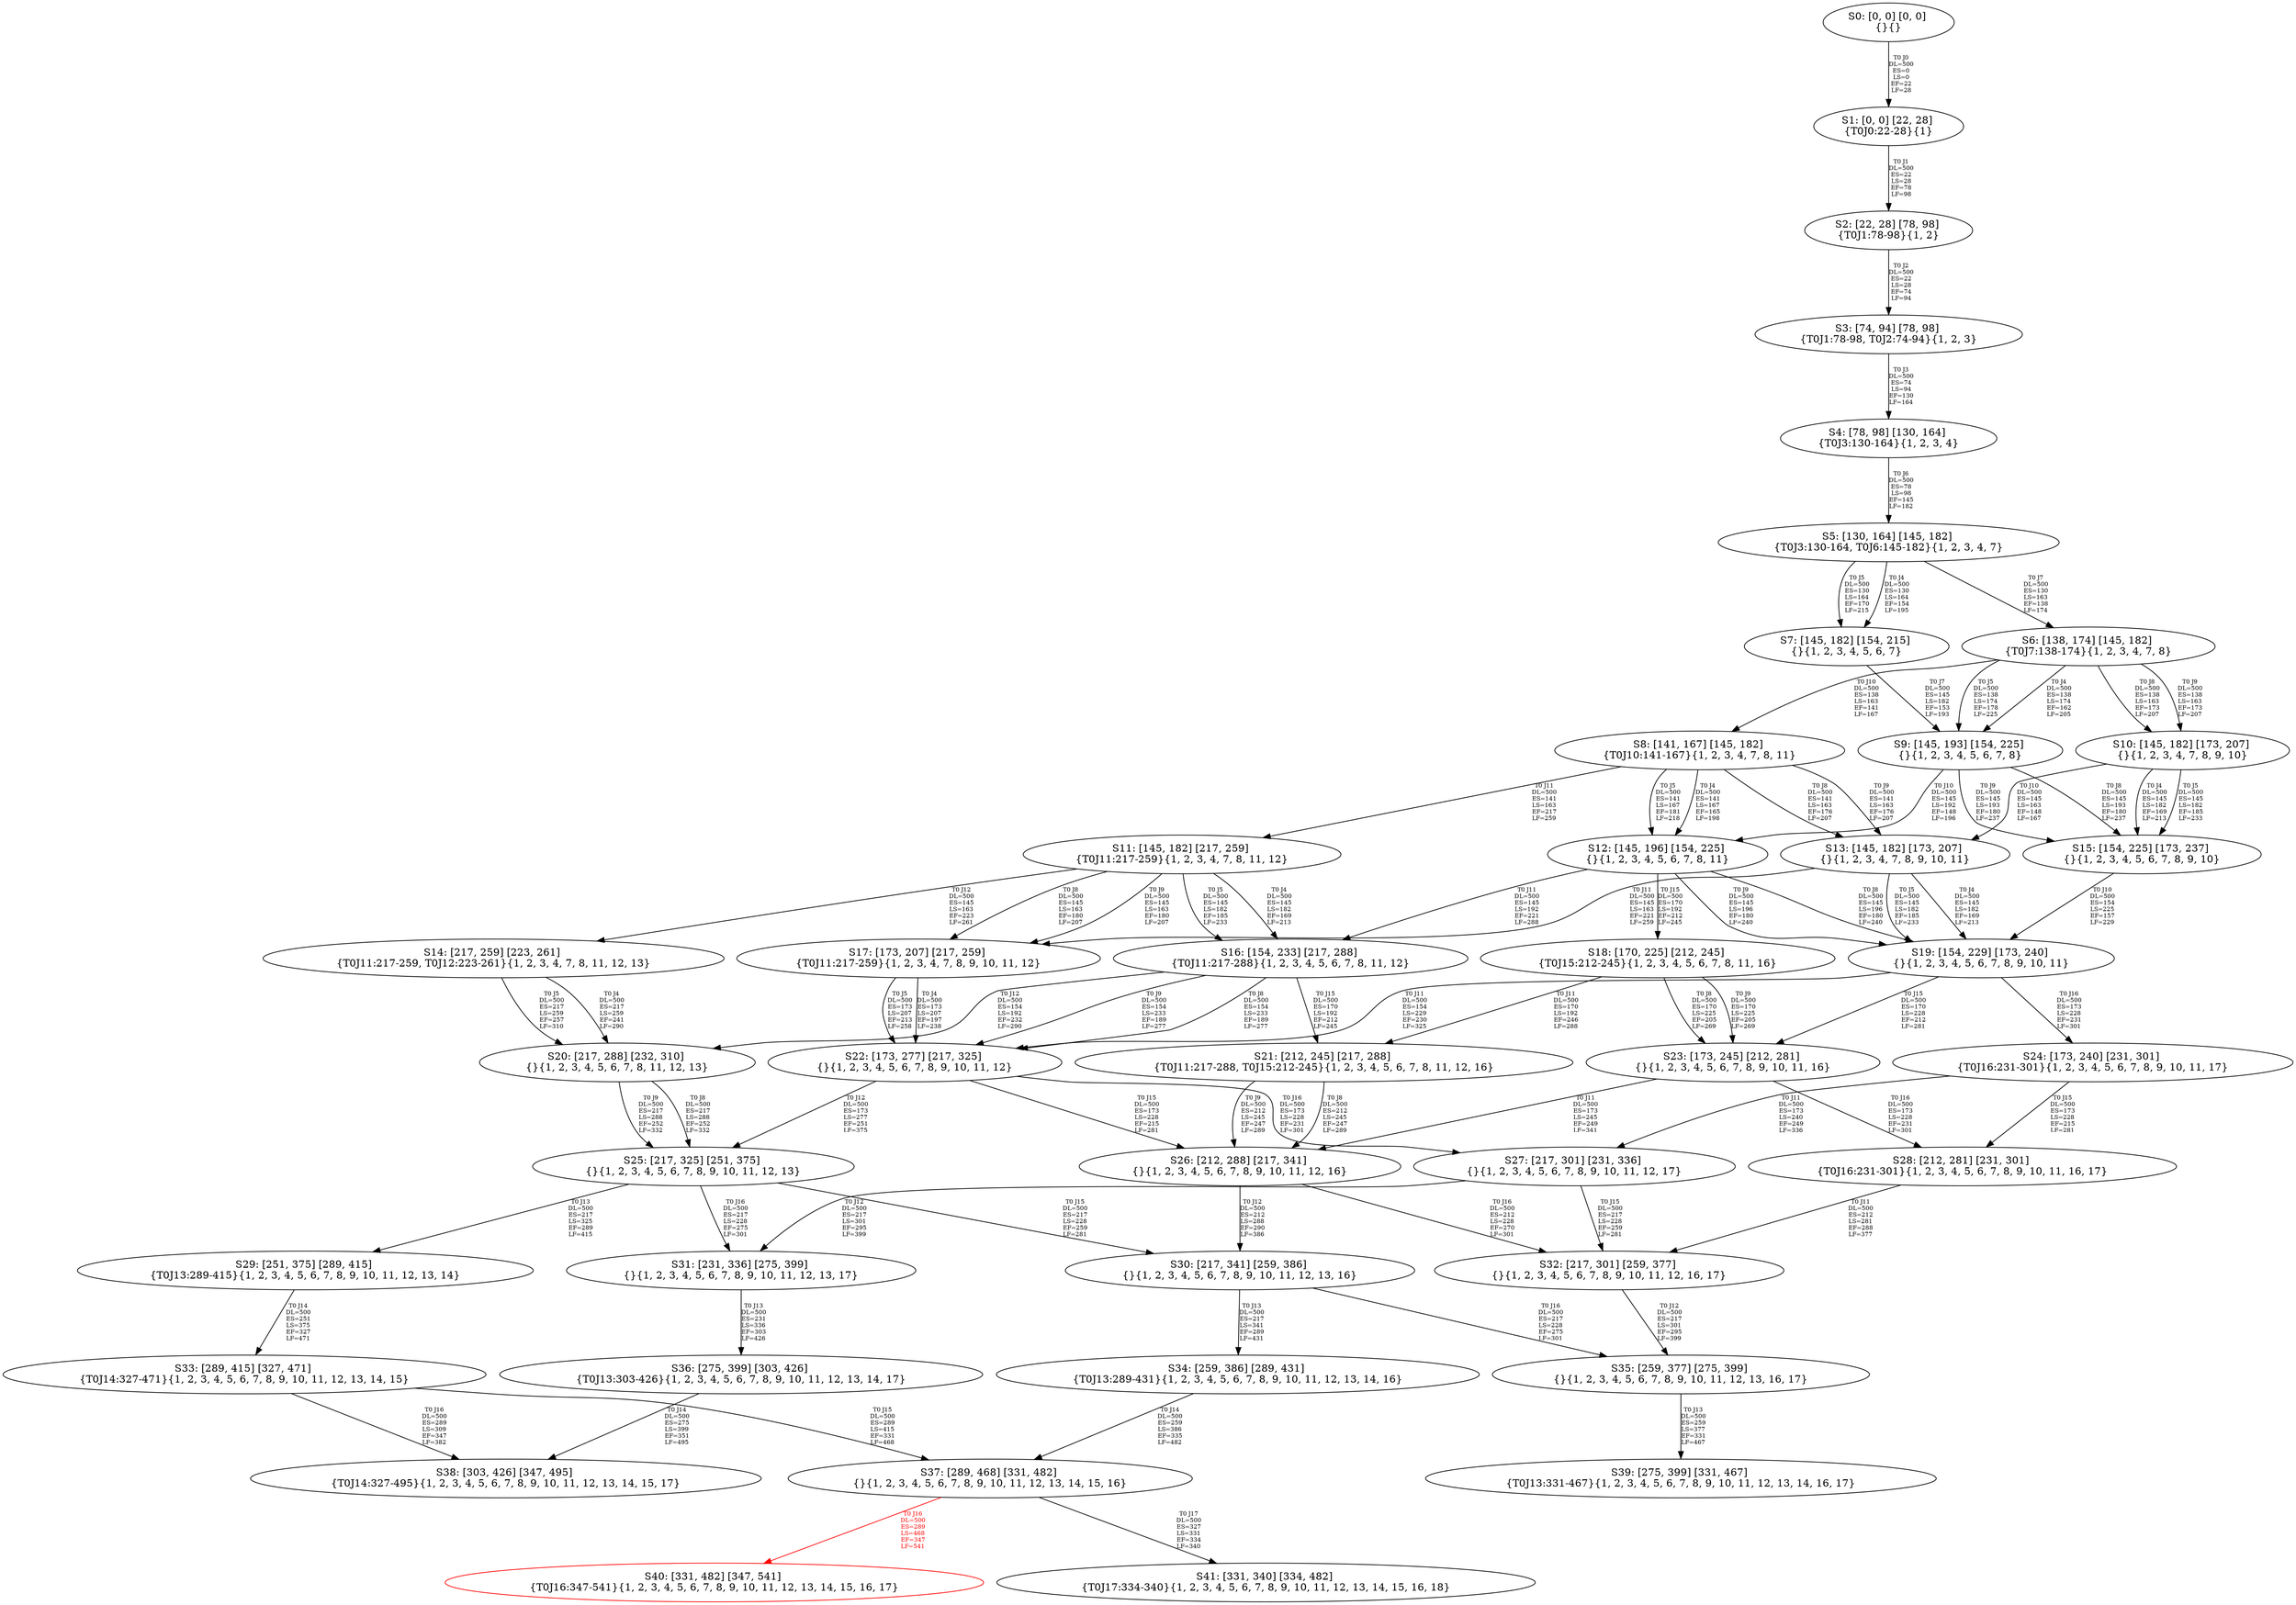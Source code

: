 digraph {
	S0[label="S0: [0, 0] [0, 0] \n{}{}"];
	S1[label="S1: [0, 0] [22, 28] \n{T0J0:22-28}{1}"];
	S2[label="S2: [22, 28] [78, 98] \n{T0J1:78-98}{1, 2}"];
	S3[label="S3: [74, 94] [78, 98] \n{T0J1:78-98, T0J2:74-94}{1, 2, 3}"];
	S4[label="S4: [78, 98] [130, 164] \n{T0J3:130-164}{1, 2, 3, 4}"];
	S5[label="S5: [130, 164] [145, 182] \n{T0J3:130-164, T0J6:145-182}{1, 2, 3, 4, 7}"];
	S6[label="S6: [138, 174] [145, 182] \n{T0J7:138-174}{1, 2, 3, 4, 7, 8}"];
	S7[label="S7: [145, 182] [154, 215] \n{}{1, 2, 3, 4, 5, 6, 7}"];
	S8[label="S8: [141, 167] [145, 182] \n{T0J10:141-167}{1, 2, 3, 4, 7, 8, 11}"];
	S9[label="S9: [145, 193] [154, 225] \n{}{1, 2, 3, 4, 5, 6, 7, 8}"];
	S10[label="S10: [145, 182] [173, 207] \n{}{1, 2, 3, 4, 7, 8, 9, 10}"];
	S11[label="S11: [145, 182] [217, 259] \n{T0J11:217-259}{1, 2, 3, 4, 7, 8, 11, 12}"];
	S12[label="S12: [145, 196] [154, 225] \n{}{1, 2, 3, 4, 5, 6, 7, 8, 11}"];
	S13[label="S13: [145, 182] [173, 207] \n{}{1, 2, 3, 4, 7, 8, 9, 10, 11}"];
	S14[label="S14: [217, 259] [223, 261] \n{T0J11:217-259, T0J12:223-261}{1, 2, 3, 4, 7, 8, 11, 12, 13}"];
	S15[label="S15: [154, 225] [173, 237] \n{}{1, 2, 3, 4, 5, 6, 7, 8, 9, 10}"];
	S16[label="S16: [154, 233] [217, 288] \n{T0J11:217-288}{1, 2, 3, 4, 5, 6, 7, 8, 11, 12}"];
	S17[label="S17: [173, 207] [217, 259] \n{T0J11:217-259}{1, 2, 3, 4, 7, 8, 9, 10, 11, 12}"];
	S18[label="S18: [170, 225] [212, 245] \n{T0J15:212-245}{1, 2, 3, 4, 5, 6, 7, 8, 11, 16}"];
	S19[label="S19: [154, 229] [173, 240] \n{}{1, 2, 3, 4, 5, 6, 7, 8, 9, 10, 11}"];
	S20[label="S20: [217, 288] [232, 310] \n{}{1, 2, 3, 4, 5, 6, 7, 8, 11, 12, 13}"];
	S21[label="S21: [212, 245] [217, 288] \n{T0J11:217-288, T0J15:212-245}{1, 2, 3, 4, 5, 6, 7, 8, 11, 12, 16}"];
	S22[label="S22: [173, 277] [217, 325] \n{}{1, 2, 3, 4, 5, 6, 7, 8, 9, 10, 11, 12}"];
	S23[label="S23: [173, 245] [212, 281] \n{}{1, 2, 3, 4, 5, 6, 7, 8, 9, 10, 11, 16}"];
	S24[label="S24: [173, 240] [231, 301] \n{T0J16:231-301}{1, 2, 3, 4, 5, 6, 7, 8, 9, 10, 11, 17}"];
	S25[label="S25: [217, 325] [251, 375] \n{}{1, 2, 3, 4, 5, 6, 7, 8, 9, 10, 11, 12, 13}"];
	S26[label="S26: [212, 288] [217, 341] \n{}{1, 2, 3, 4, 5, 6, 7, 8, 9, 10, 11, 12, 16}"];
	S27[label="S27: [217, 301] [231, 336] \n{}{1, 2, 3, 4, 5, 6, 7, 8, 9, 10, 11, 12, 17}"];
	S28[label="S28: [212, 281] [231, 301] \n{T0J16:231-301}{1, 2, 3, 4, 5, 6, 7, 8, 9, 10, 11, 16, 17}"];
	S29[label="S29: [251, 375] [289, 415] \n{T0J13:289-415}{1, 2, 3, 4, 5, 6, 7, 8, 9, 10, 11, 12, 13, 14}"];
	S30[label="S30: [217, 341] [259, 386] \n{}{1, 2, 3, 4, 5, 6, 7, 8, 9, 10, 11, 12, 13, 16}"];
	S31[label="S31: [231, 336] [275, 399] \n{}{1, 2, 3, 4, 5, 6, 7, 8, 9, 10, 11, 12, 13, 17}"];
	S32[label="S32: [217, 301] [259, 377] \n{}{1, 2, 3, 4, 5, 6, 7, 8, 9, 10, 11, 12, 16, 17}"];
	S33[label="S33: [289, 415] [327, 471] \n{T0J14:327-471}{1, 2, 3, 4, 5, 6, 7, 8, 9, 10, 11, 12, 13, 14, 15}"];
	S34[label="S34: [259, 386] [289, 431] \n{T0J13:289-431}{1, 2, 3, 4, 5, 6, 7, 8, 9, 10, 11, 12, 13, 14, 16}"];
	S35[label="S35: [259, 377] [275, 399] \n{}{1, 2, 3, 4, 5, 6, 7, 8, 9, 10, 11, 12, 13, 16, 17}"];
	S36[label="S36: [275, 399] [303, 426] \n{T0J13:303-426}{1, 2, 3, 4, 5, 6, 7, 8, 9, 10, 11, 12, 13, 14, 17}"];
	S37[label="S37: [289, 468] [331, 482] \n{}{1, 2, 3, 4, 5, 6, 7, 8, 9, 10, 11, 12, 13, 14, 15, 16}"];
	S38[label="S38: [303, 426] [347, 495] \n{T0J14:327-495}{1, 2, 3, 4, 5, 6, 7, 8, 9, 10, 11, 12, 13, 14, 15, 17}"];
	S39[label="S39: [275, 399] [331, 467] \n{T0J13:331-467}{1, 2, 3, 4, 5, 6, 7, 8, 9, 10, 11, 12, 13, 14, 16, 17}"];
	S40[label="S40: [331, 482] [347, 541] \n{T0J16:347-541}{1, 2, 3, 4, 5, 6, 7, 8, 9, 10, 11, 12, 13, 14, 15, 16, 17}"];
	S41[label="S41: [331, 340] [334, 482] \n{T0J17:334-340}{1, 2, 3, 4, 5, 6, 7, 8, 9, 10, 11, 12, 13, 14, 15, 16, 18}"];
	S0 -> S1[label="T0 J0\nDL=500\nES=0\nLS=0\nEF=22\nLF=28",fontsize=8];
	S1 -> S2[label="T0 J1\nDL=500\nES=22\nLS=28\nEF=78\nLF=98",fontsize=8];
	S2 -> S3[label="T0 J2\nDL=500\nES=22\nLS=28\nEF=74\nLF=94",fontsize=8];
	S3 -> S4[label="T0 J3\nDL=500\nES=74\nLS=94\nEF=130\nLF=164",fontsize=8];
	S4 -> S5[label="T0 J6\nDL=500\nES=78\nLS=98\nEF=145\nLF=182",fontsize=8];
	S5 -> S7[label="T0 J4\nDL=500\nES=130\nLS=164\nEF=154\nLF=195",fontsize=8];
	S5 -> S7[label="T0 J5\nDL=500\nES=130\nLS=164\nEF=170\nLF=215",fontsize=8];
	S5 -> S6[label="T0 J7\nDL=500\nES=130\nLS=163\nEF=138\nLF=174",fontsize=8];
	S6 -> S9[label="T0 J4\nDL=500\nES=138\nLS=174\nEF=162\nLF=205",fontsize=8];
	S6 -> S9[label="T0 J5\nDL=500\nES=138\nLS=174\nEF=178\nLF=225",fontsize=8];
	S6 -> S10[label="T0 J8\nDL=500\nES=138\nLS=163\nEF=173\nLF=207",fontsize=8];
	S6 -> S10[label="T0 J9\nDL=500\nES=138\nLS=163\nEF=173\nLF=207",fontsize=8];
	S6 -> S8[label="T0 J10\nDL=500\nES=138\nLS=163\nEF=141\nLF=167",fontsize=8];
	S7 -> S9[label="T0 J7\nDL=500\nES=145\nLS=182\nEF=153\nLF=193",fontsize=8];
	S8 -> S12[label="T0 J4\nDL=500\nES=141\nLS=167\nEF=165\nLF=198",fontsize=8];
	S8 -> S12[label="T0 J5\nDL=500\nES=141\nLS=167\nEF=181\nLF=218",fontsize=8];
	S8 -> S13[label="T0 J8\nDL=500\nES=141\nLS=163\nEF=176\nLF=207",fontsize=8];
	S8 -> S13[label="T0 J9\nDL=500\nES=141\nLS=163\nEF=176\nLF=207",fontsize=8];
	S8 -> S11[label="T0 J11\nDL=500\nES=141\nLS=163\nEF=217\nLF=259",fontsize=8];
	S9 -> S15[label="T0 J8\nDL=500\nES=145\nLS=193\nEF=180\nLF=237",fontsize=8];
	S9 -> S15[label="T0 J9\nDL=500\nES=145\nLS=193\nEF=180\nLF=237",fontsize=8];
	S9 -> S12[label="T0 J10\nDL=500\nES=145\nLS=192\nEF=148\nLF=196",fontsize=8];
	S10 -> S15[label="T0 J4\nDL=500\nES=145\nLS=182\nEF=169\nLF=213",fontsize=8];
	S10 -> S15[label="T0 J5\nDL=500\nES=145\nLS=182\nEF=185\nLF=233",fontsize=8];
	S10 -> S13[label="T0 J10\nDL=500\nES=145\nLS=163\nEF=148\nLF=167",fontsize=8];
	S11 -> S16[label="T0 J4\nDL=500\nES=145\nLS=182\nEF=169\nLF=213",fontsize=8];
	S11 -> S16[label="T0 J5\nDL=500\nES=145\nLS=182\nEF=185\nLF=233",fontsize=8];
	S11 -> S17[label="T0 J8\nDL=500\nES=145\nLS=163\nEF=180\nLF=207",fontsize=8];
	S11 -> S17[label="T0 J9\nDL=500\nES=145\nLS=163\nEF=180\nLF=207",fontsize=8];
	S11 -> S14[label="T0 J12\nDL=500\nES=145\nLS=163\nEF=223\nLF=261",fontsize=8];
	S12 -> S19[label="T0 J8\nDL=500\nES=145\nLS=196\nEF=180\nLF=240",fontsize=8];
	S12 -> S19[label="T0 J9\nDL=500\nES=145\nLS=196\nEF=180\nLF=240",fontsize=8];
	S12 -> S16[label="T0 J11\nDL=500\nES=145\nLS=192\nEF=221\nLF=288",fontsize=8];
	S12 -> S18[label="T0 J15\nDL=500\nES=170\nLS=192\nEF=212\nLF=245",fontsize=8];
	S13 -> S19[label="T0 J4\nDL=500\nES=145\nLS=182\nEF=169\nLF=213",fontsize=8];
	S13 -> S19[label="T0 J5\nDL=500\nES=145\nLS=182\nEF=185\nLF=233",fontsize=8];
	S13 -> S17[label="T0 J11\nDL=500\nES=145\nLS=163\nEF=221\nLF=259",fontsize=8];
	S14 -> S20[label="T0 J4\nDL=500\nES=217\nLS=259\nEF=241\nLF=290",fontsize=8];
	S14 -> S20[label="T0 J5\nDL=500\nES=217\nLS=259\nEF=257\nLF=310",fontsize=8];
	S15 -> S19[label="T0 J10\nDL=500\nES=154\nLS=225\nEF=157\nLF=229",fontsize=8];
	S16 -> S22[label="T0 J8\nDL=500\nES=154\nLS=233\nEF=189\nLF=277",fontsize=8];
	S16 -> S22[label="T0 J9\nDL=500\nES=154\nLS=233\nEF=189\nLF=277",fontsize=8];
	S16 -> S20[label="T0 J12\nDL=500\nES=154\nLS=192\nEF=232\nLF=290",fontsize=8];
	S16 -> S21[label="T0 J15\nDL=500\nES=170\nLS=192\nEF=212\nLF=245",fontsize=8];
	S17 -> S22[label="T0 J4\nDL=500\nES=173\nLS=207\nEF=197\nLF=238",fontsize=8];
	S17 -> S22[label="T0 J5\nDL=500\nES=173\nLS=207\nEF=213\nLF=258",fontsize=8];
	S18 -> S23[label="T0 J8\nDL=500\nES=170\nLS=225\nEF=205\nLF=269",fontsize=8];
	S18 -> S23[label="T0 J9\nDL=500\nES=170\nLS=225\nEF=205\nLF=269",fontsize=8];
	S18 -> S21[label="T0 J11\nDL=500\nES=170\nLS=192\nEF=246\nLF=288",fontsize=8];
	S19 -> S22[label="T0 J11\nDL=500\nES=154\nLS=229\nEF=230\nLF=325",fontsize=8];
	S19 -> S23[label="T0 J15\nDL=500\nES=170\nLS=228\nEF=212\nLF=281",fontsize=8];
	S19 -> S24[label="T0 J16\nDL=500\nES=173\nLS=228\nEF=231\nLF=301",fontsize=8];
	S20 -> S25[label="T0 J8\nDL=500\nES=217\nLS=288\nEF=252\nLF=332",fontsize=8];
	S20 -> S25[label="T0 J9\nDL=500\nES=217\nLS=288\nEF=252\nLF=332",fontsize=8];
	S21 -> S26[label="T0 J8\nDL=500\nES=212\nLS=245\nEF=247\nLF=289",fontsize=8];
	S21 -> S26[label="T0 J9\nDL=500\nES=212\nLS=245\nEF=247\nLF=289",fontsize=8];
	S22 -> S25[label="T0 J12\nDL=500\nES=173\nLS=277\nEF=251\nLF=375",fontsize=8];
	S22 -> S26[label="T0 J15\nDL=500\nES=173\nLS=228\nEF=215\nLF=281",fontsize=8];
	S22 -> S27[label="T0 J16\nDL=500\nES=173\nLS=228\nEF=231\nLF=301",fontsize=8];
	S23 -> S26[label="T0 J11\nDL=500\nES=173\nLS=245\nEF=249\nLF=341",fontsize=8];
	S23 -> S28[label="T0 J16\nDL=500\nES=173\nLS=228\nEF=231\nLF=301",fontsize=8];
	S24 -> S27[label="T0 J11\nDL=500\nES=173\nLS=240\nEF=249\nLF=336",fontsize=8];
	S24 -> S28[label="T0 J15\nDL=500\nES=173\nLS=228\nEF=215\nLF=281",fontsize=8];
	S25 -> S29[label="T0 J13\nDL=500\nES=217\nLS=325\nEF=289\nLF=415",fontsize=8];
	S25 -> S30[label="T0 J15\nDL=500\nES=217\nLS=228\nEF=259\nLF=281",fontsize=8];
	S25 -> S31[label="T0 J16\nDL=500\nES=217\nLS=228\nEF=275\nLF=301",fontsize=8];
	S26 -> S30[label="T0 J12\nDL=500\nES=212\nLS=288\nEF=290\nLF=386",fontsize=8];
	S26 -> S32[label="T0 J16\nDL=500\nES=212\nLS=228\nEF=270\nLF=301",fontsize=8];
	S27 -> S31[label="T0 J12\nDL=500\nES=217\nLS=301\nEF=295\nLF=399",fontsize=8];
	S27 -> S32[label="T0 J15\nDL=500\nES=217\nLS=228\nEF=259\nLF=281",fontsize=8];
	S28 -> S32[label="T0 J11\nDL=500\nES=212\nLS=281\nEF=288\nLF=377",fontsize=8];
	S29 -> S33[label="T0 J14\nDL=500\nES=251\nLS=375\nEF=327\nLF=471",fontsize=8];
	S30 -> S34[label="T0 J13\nDL=500\nES=217\nLS=341\nEF=289\nLF=431",fontsize=8];
	S30 -> S35[label="T0 J16\nDL=500\nES=217\nLS=228\nEF=275\nLF=301",fontsize=8];
	S31 -> S36[label="T0 J13\nDL=500\nES=231\nLS=336\nEF=303\nLF=426",fontsize=8];
	S32 -> S35[label="T0 J12\nDL=500\nES=217\nLS=301\nEF=295\nLF=399",fontsize=8];
	S33 -> S37[label="T0 J15\nDL=500\nES=289\nLS=415\nEF=331\nLF=468",fontsize=8];
	S33 -> S38[label="T0 J16\nDL=500\nES=289\nLS=309\nEF=347\nLF=382",fontsize=8];
	S34 -> S37[label="T0 J14\nDL=500\nES=259\nLS=386\nEF=335\nLF=482",fontsize=8];
	S35 -> S39[label="T0 J13\nDL=500\nES=259\nLS=377\nEF=331\nLF=467",fontsize=8];
	S36 -> S38[label="T0 J14\nDL=500\nES=275\nLS=399\nEF=351\nLF=495",fontsize=8];
	S37 -> S40[label="T0 J16\nDL=500\nES=289\nLS=468\nEF=347\nLF=541",color=Red,fontcolor=Red,fontsize=8];
S40[color=Red];
	S37 -> S41[label="T0 J17\nDL=500\nES=327\nLS=331\nEF=334\nLF=340",fontsize=8];
}
